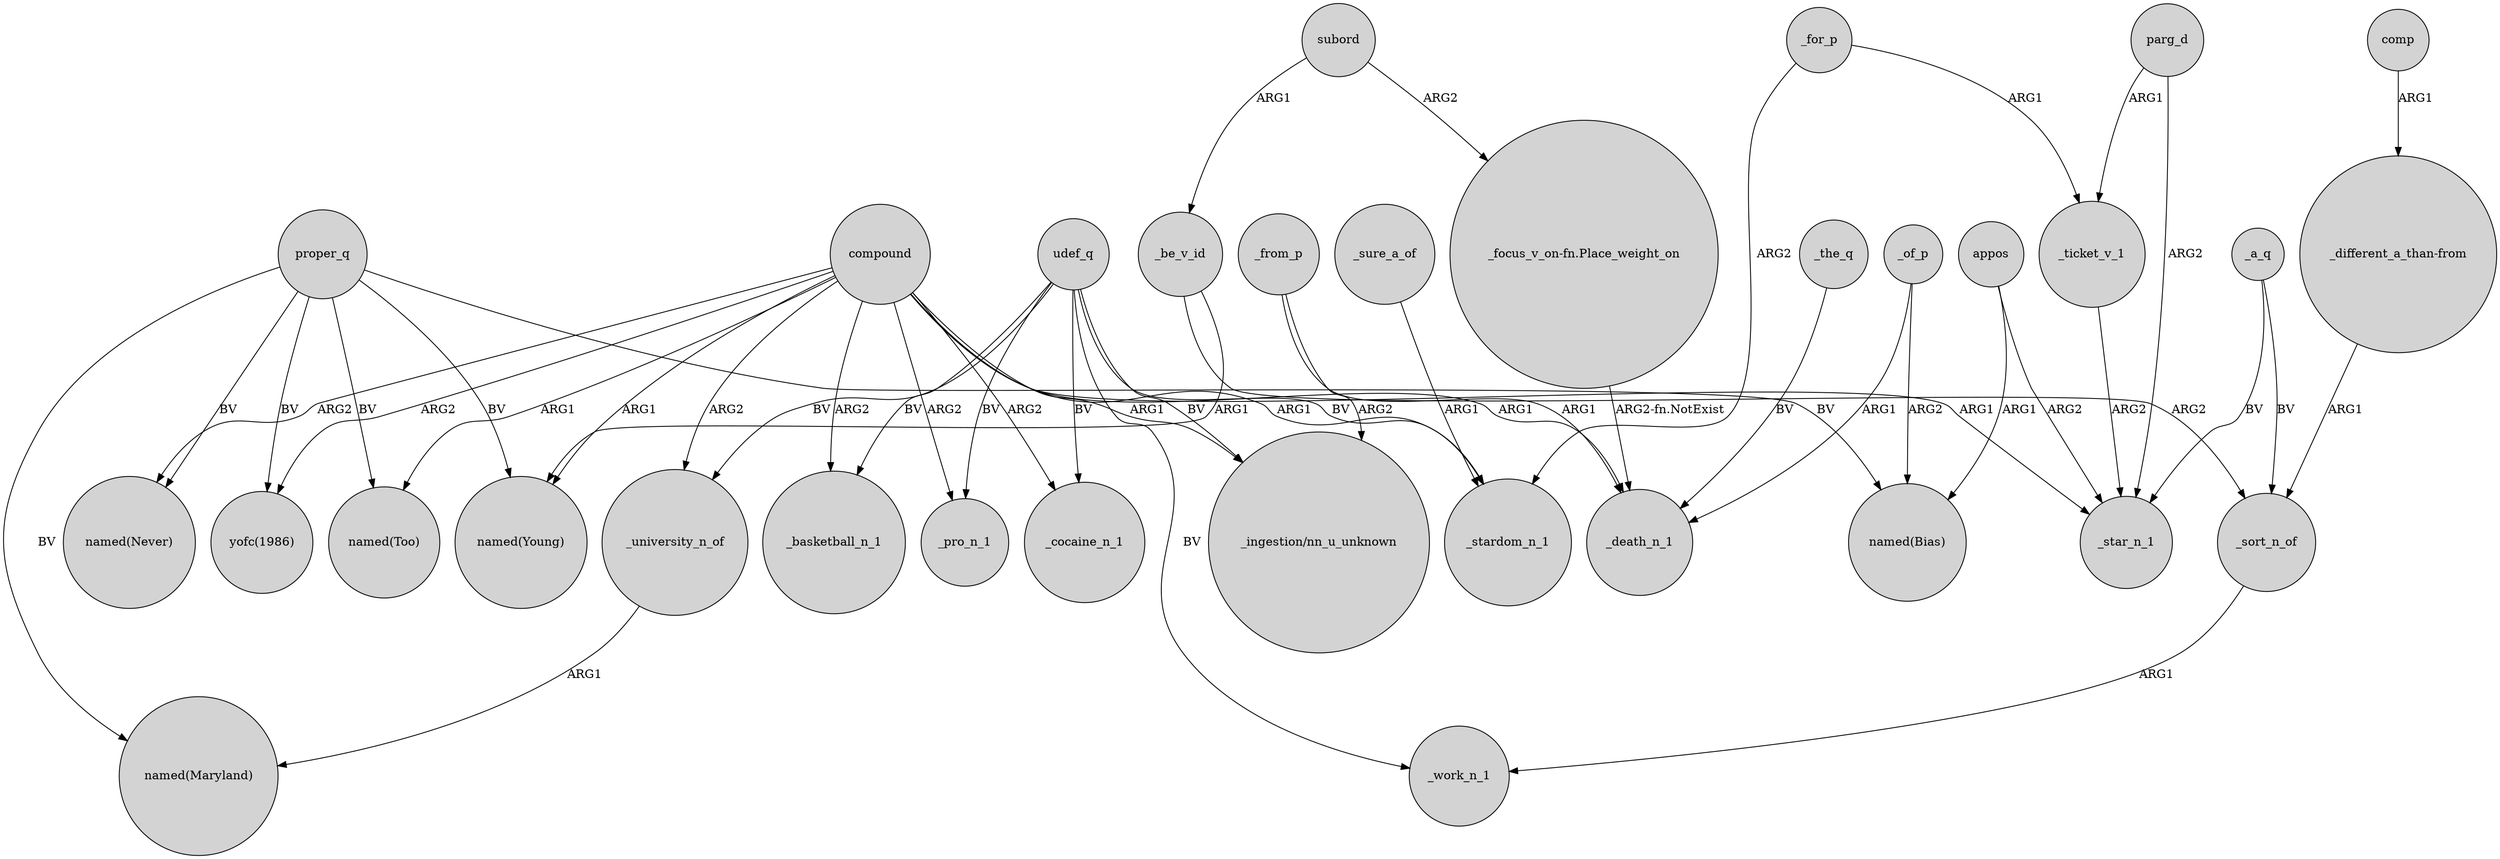 digraph {
	node [shape=circle style=filled]
	_university_n_of -> "named(Maryland)" [label=ARG1]
	subord -> _be_v_id [label=ARG1]
	subord -> "_focus_v_on-fn.Place_weight_on" [label=ARG2]
	"_focus_v_on-fn.Place_weight_on" -> _death_n_1 [label="ARG2-fn.NotExist"]
	_of_p -> "named(Bias)" [label=ARG2]
	proper_q -> "named(Too)" [label=BV]
	parg_d -> _ticket_v_1 [label=ARG1]
	_sure_a_of -> _stardom_n_1 [label=ARG1]
	compound -> _stardom_n_1 [label=ARG1]
	"_different_a_than-from" -> _sort_n_of [label=ARG1]
	compound -> _pro_n_1 [label=ARG2]
	compound -> "named(Never)" [label=ARG2]
	_of_p -> _death_n_1 [label=ARG1]
	appos -> _star_n_1 [label=ARG2]
	proper_q -> "named(Never)" [label=BV]
	udef_q -> _stardom_n_1 [label=BV]
	compound -> "named(Young)" [label=ARG1]
	compound -> _death_n_1 [label=ARG1]
	compound -> _basketball_n_1 [label=ARG2]
	udef_q -> "_ingestion/nn_u_unknown" [label=BV]
	_a_q -> _star_n_1 [label=BV]
	compound -> "_ingestion/nn_u_unknown" [label=ARG1]
	_sort_n_of -> _work_n_1 [label=ARG1]
	_from_p -> "_ingestion/nn_u_unknown" [label=ARG2]
	appos -> "named(Bias)" [label=ARG1]
	proper_q -> "named(Bias)" [label=BV]
	udef_q -> _university_n_of [label=BV]
	proper_q -> "named(Maryland)" [label=BV]
	compound -> _star_n_1 [label=ARG1]
	compound -> _university_n_of [label=ARG2]
	udef_q -> _pro_n_1 [label=BV]
	comp -> "_different_a_than-from" [label=ARG1]
	udef_q -> _cocaine_n_1 [label=BV]
	compound -> "named(Too)" [label=ARG1]
	_from_p -> _death_n_1 [label=ARG1]
	udef_q -> _basketball_n_1 [label=BV]
	proper_q -> "yofc(1986)" [label=BV]
	_be_v_id -> _sort_n_of [label=ARG2]
	_be_v_id -> "named(Young)" [label=ARG1]
	_for_p -> _ticket_v_1 [label=ARG1]
	compound -> "yofc(1986)" [label=ARG2]
	proper_q -> "named(Young)" [label=BV]
	_ticket_v_1 -> _star_n_1 [label=ARG2]
	_the_q -> _death_n_1 [label=BV]
	_a_q -> _sort_n_of [label=BV]
	_for_p -> _stardom_n_1 [label=ARG2]
	parg_d -> _star_n_1 [label=ARG2]
	compound -> _cocaine_n_1 [label=ARG2]
	udef_q -> _work_n_1 [label=BV]
}

